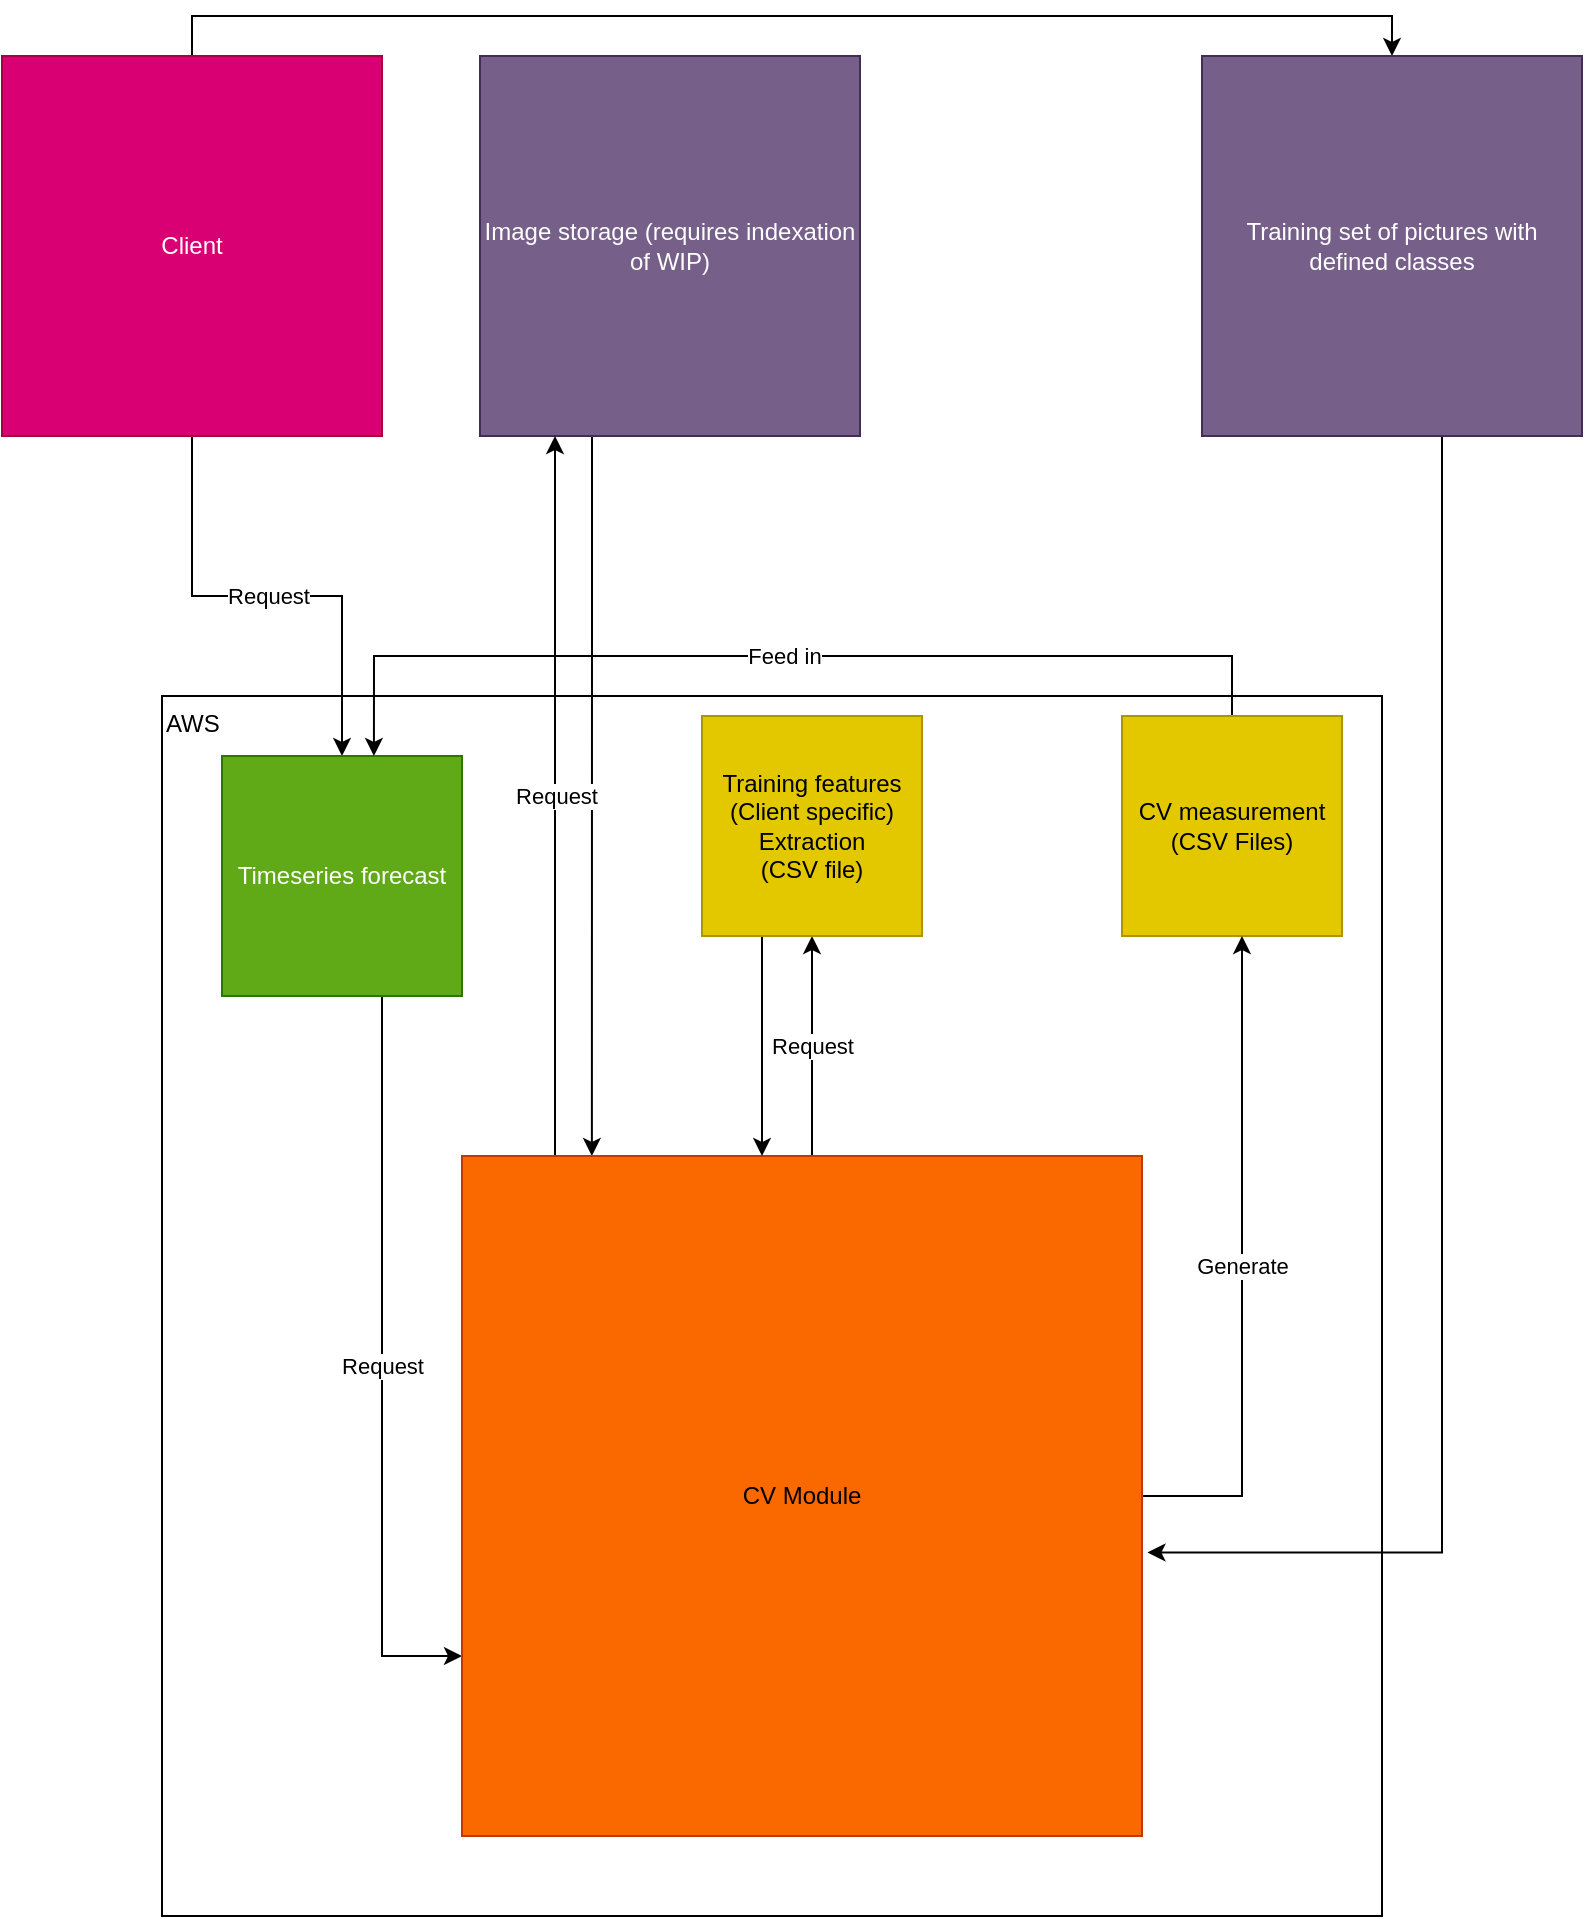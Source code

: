 <mxfile version="21.3.8" type="github">
  <diagram name="Page-1" id="e60m13OdVyuk-FviTHl0">
    <mxGraphModel dx="1491" dy="1062" grid="1" gridSize="10" guides="1" tooltips="1" connect="1" arrows="1" fold="1" page="1" pageScale="1" pageWidth="827" pageHeight="1169" math="0" shadow="0">
      <root>
        <mxCell id="0" />
        <mxCell id="1" parent="0" />
        <mxCell id="UVu76RatWzfILOl7L0zy-1" value="AWS" style="whiteSpace=wrap;html=1;aspect=fixed;align=left;verticalAlign=top;" vertex="1" parent="1">
          <mxGeometry x="160" y="410" width="610" height="610" as="geometry" />
        </mxCell>
        <mxCell id="UVu76RatWzfILOl7L0zy-18" style="edgeStyle=orthogonalEdgeStyle;rounded=0;orthogonalLoop=1;jettySize=auto;html=1;entryX=0.191;entryY=0;entryDx=0;entryDy=0;entryPerimeter=0;" edge="1" parent="1" source="UVu76RatWzfILOl7L0zy-2" target="UVu76RatWzfILOl7L0zy-6">
          <mxGeometry relative="1" as="geometry">
            <Array as="points">
              <mxPoint x="375" y="370" />
              <mxPoint x="375" y="370" />
            </Array>
          </mxGeometry>
        </mxCell>
        <mxCell id="UVu76RatWzfILOl7L0zy-2" value="Image storage (requires indexation of WIP)" style="whiteSpace=wrap;html=1;aspect=fixed;fillColor=#76608a;fontColor=#ffffff;strokeColor=#432D57;" vertex="1" parent="1">
          <mxGeometry x="319" y="90" width="190" height="190" as="geometry" />
        </mxCell>
        <mxCell id="UVu76RatWzfILOl7L0zy-7" value="Request" style="edgeStyle=orthogonalEdgeStyle;rounded=0;orthogonalLoop=1;jettySize=auto;html=1;" edge="1" parent="1" source="UVu76RatWzfILOl7L0zy-3" target="UVu76RatWzfILOl7L0zy-4">
          <mxGeometry relative="1" as="geometry" />
        </mxCell>
        <mxCell id="UVu76RatWzfILOl7L0zy-17" style="edgeStyle=orthogonalEdgeStyle;rounded=0;orthogonalLoop=1;jettySize=auto;html=1;entryX=0.5;entryY=0;entryDx=0;entryDy=0;" edge="1" parent="1" source="UVu76RatWzfILOl7L0zy-3" target="UVu76RatWzfILOl7L0zy-11">
          <mxGeometry relative="1" as="geometry">
            <Array as="points">
              <mxPoint x="175" y="70" />
              <mxPoint x="775" y="70" />
            </Array>
          </mxGeometry>
        </mxCell>
        <mxCell id="UVu76RatWzfILOl7L0zy-3" value="Client" style="whiteSpace=wrap;html=1;aspect=fixed;fillColor=#d80073;fontColor=#ffffff;strokeColor=#A50040;" vertex="1" parent="1">
          <mxGeometry x="80" y="90" width="190" height="190" as="geometry" />
        </mxCell>
        <mxCell id="UVu76RatWzfILOl7L0zy-8" value="Request" style="edgeStyle=orthogonalEdgeStyle;rounded=0;orthogonalLoop=1;jettySize=auto;html=1;" edge="1" parent="1" source="UVu76RatWzfILOl7L0zy-4" target="UVu76RatWzfILOl7L0zy-6">
          <mxGeometry relative="1" as="geometry">
            <Array as="points">
              <mxPoint x="270" y="890" />
            </Array>
          </mxGeometry>
        </mxCell>
        <mxCell id="UVu76RatWzfILOl7L0zy-4" value="Timeseries forecast" style="whiteSpace=wrap;html=1;aspect=fixed;fillColor=#60a917;fontColor=#ffffff;strokeColor=#2D7600;" vertex="1" parent="1">
          <mxGeometry x="190" y="440" width="120" height="120" as="geometry" />
        </mxCell>
        <mxCell id="UVu76RatWzfILOl7L0zy-20" value="Feed in" style="edgeStyle=orthogonalEdgeStyle;rounded=0;orthogonalLoop=1;jettySize=auto;html=1;entryX=0.633;entryY=0;entryDx=0;entryDy=0;entryPerimeter=0;" edge="1" parent="1" source="UVu76RatWzfILOl7L0zy-5" target="UVu76RatWzfILOl7L0zy-4">
          <mxGeometry relative="1" as="geometry">
            <Array as="points">
              <mxPoint x="695" y="390" />
              <mxPoint x="266" y="390" />
            </Array>
          </mxGeometry>
        </mxCell>
        <mxCell id="UVu76RatWzfILOl7L0zy-5" value="CV measurement (CSV Files)" style="whiteSpace=wrap;html=1;aspect=fixed;fillColor=#e3c800;fontColor=#000000;strokeColor=#B09500;" vertex="1" parent="1">
          <mxGeometry x="640" y="420" width="110" height="110" as="geometry" />
        </mxCell>
        <mxCell id="UVu76RatWzfILOl7L0zy-13" value="Generate" style="edgeStyle=orthogonalEdgeStyle;rounded=0;orthogonalLoop=1;jettySize=auto;html=1;" edge="1" parent="1" source="UVu76RatWzfILOl7L0zy-6" target="UVu76RatWzfILOl7L0zy-5">
          <mxGeometry relative="1" as="geometry">
            <Array as="points">
              <mxPoint x="700" y="810" />
            </Array>
            <mxPoint as="offset" />
          </mxGeometry>
        </mxCell>
        <mxCell id="UVu76RatWzfILOl7L0zy-15" value="Request" style="edgeStyle=orthogonalEdgeStyle;rounded=0;orthogonalLoop=1;jettySize=auto;html=1;entryX=0.25;entryY=1;entryDx=0;entryDy=0;" edge="1" parent="1">
          <mxGeometry relative="1" as="geometry">
            <mxPoint x="356.5" y="640" as="sourcePoint" />
            <mxPoint x="356.5" y="280" as="targetPoint" />
            <Array as="points">
              <mxPoint x="357" y="460" />
            </Array>
          </mxGeometry>
        </mxCell>
        <mxCell id="UVu76RatWzfILOl7L0zy-21" value="Request" style="edgeStyle=orthogonalEdgeStyle;rounded=0;orthogonalLoop=1;jettySize=auto;html=1;" edge="1" parent="1" source="UVu76RatWzfILOl7L0zy-6" target="UVu76RatWzfILOl7L0zy-10">
          <mxGeometry relative="1" as="geometry">
            <Array as="points">
              <mxPoint x="485" y="610" />
              <mxPoint x="485" y="610" />
            </Array>
          </mxGeometry>
        </mxCell>
        <mxCell id="UVu76RatWzfILOl7L0zy-6" value="CV Module" style="whiteSpace=wrap;html=1;aspect=fixed;fillColor=#fa6800;fontColor=#000000;strokeColor=#C73500;" vertex="1" parent="1">
          <mxGeometry x="310" y="640" width="340" height="340" as="geometry" />
        </mxCell>
        <mxCell id="UVu76RatWzfILOl7L0zy-19" style="edgeStyle=orthogonalEdgeStyle;rounded=0;orthogonalLoop=1;jettySize=auto;html=1;" edge="1" parent="1" source="UVu76RatWzfILOl7L0zy-10" target="UVu76RatWzfILOl7L0zy-6">
          <mxGeometry relative="1" as="geometry">
            <Array as="points">
              <mxPoint x="460" y="630" />
              <mxPoint x="460" y="630" />
            </Array>
          </mxGeometry>
        </mxCell>
        <mxCell id="UVu76RatWzfILOl7L0zy-10" value="Training features (Client specific) Extraction&lt;br&gt;(CSV file)" style="whiteSpace=wrap;html=1;aspect=fixed;fillColor=#e3c800;fontColor=#000000;strokeColor=#B09500;" vertex="1" parent="1">
          <mxGeometry x="430" y="420" width="110" height="110" as="geometry" />
        </mxCell>
        <mxCell id="UVu76RatWzfILOl7L0zy-12" style="edgeStyle=orthogonalEdgeStyle;rounded=0;orthogonalLoop=1;jettySize=auto;html=1;entryX=1.008;entryY=0.583;entryDx=0;entryDy=0;entryPerimeter=0;" edge="1" parent="1" source="UVu76RatWzfILOl7L0zy-11" target="UVu76RatWzfILOl7L0zy-6">
          <mxGeometry relative="1" as="geometry">
            <Array as="points">
              <mxPoint x="800" y="838" />
            </Array>
          </mxGeometry>
        </mxCell>
        <mxCell id="UVu76RatWzfILOl7L0zy-11" value="Training set of pictures with defined classes" style="whiteSpace=wrap;html=1;aspect=fixed;fillColor=#76608a;fontColor=#ffffff;strokeColor=#432D57;" vertex="1" parent="1">
          <mxGeometry x="680" y="90" width="190" height="190" as="geometry" />
        </mxCell>
      </root>
    </mxGraphModel>
  </diagram>
</mxfile>
